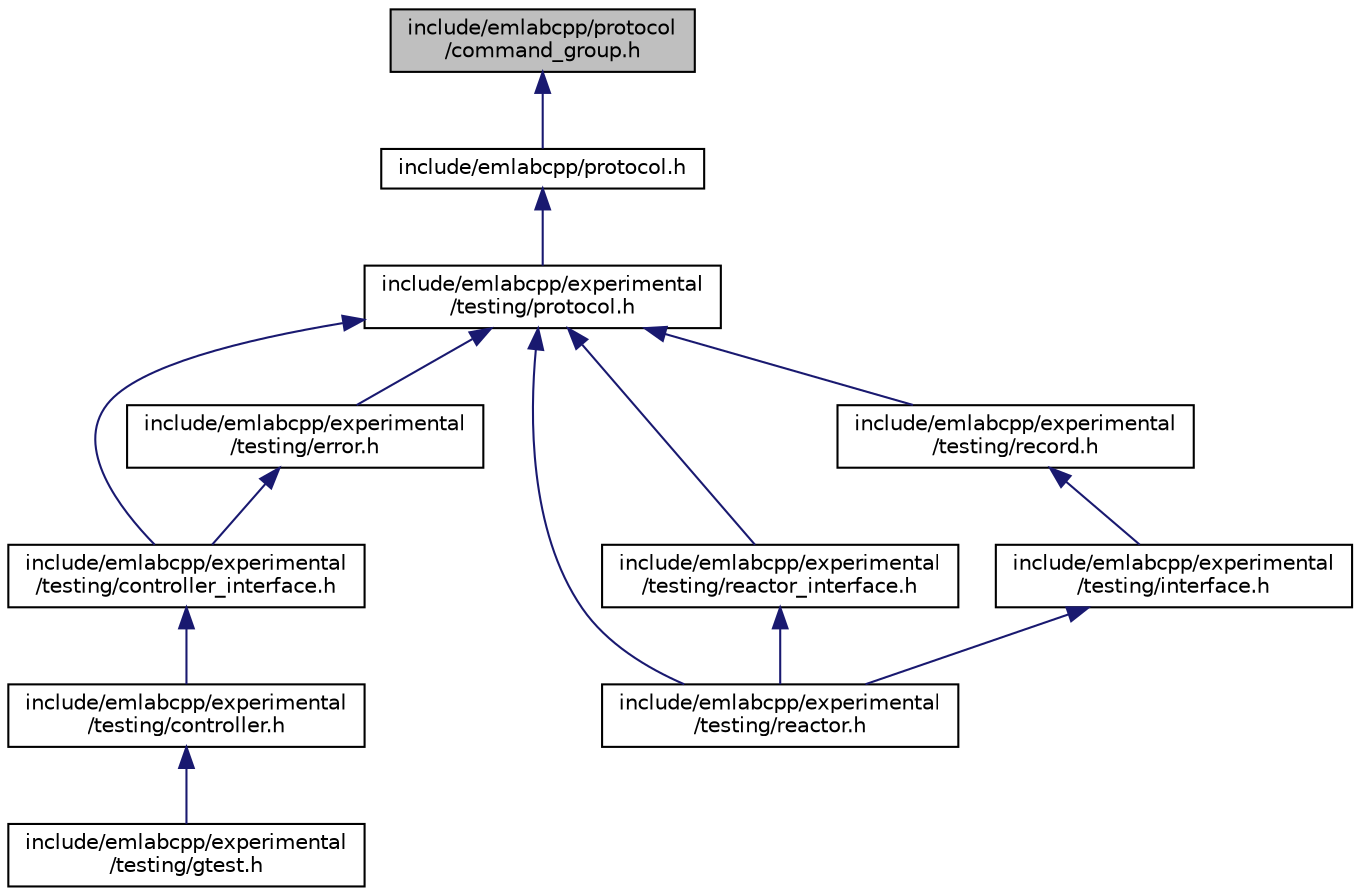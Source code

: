 digraph "include/emlabcpp/protocol/command_group.h"
{
 // LATEX_PDF_SIZE
  edge [fontname="Helvetica",fontsize="10",labelfontname="Helvetica",labelfontsize="10"];
  node [fontname="Helvetica",fontsize="10",shape=record];
  Node1 [label="include/emlabcpp/protocol\l/command_group.h",height=0.2,width=0.4,color="black", fillcolor="grey75", style="filled", fontcolor="black",tooltip=" "];
  Node1 -> Node2 [dir="back",color="midnightblue",fontsize="10",style="solid",fontname="Helvetica"];
  Node2 [label="include/emlabcpp/protocol.h",height=0.2,width=0.4,color="black", fillcolor="white", style="filled",URL="$protocol_8h.html",tooltip=" "];
  Node2 -> Node3 [dir="back",color="midnightblue",fontsize="10",style="solid",fontname="Helvetica"];
  Node3 [label="include/emlabcpp/experimental\l/testing/protocol.h",height=0.2,width=0.4,color="black", fillcolor="white", style="filled",URL="$experimental_2testing_2protocol_8h.html",tooltip=" "];
  Node3 -> Node4 [dir="back",color="midnightblue",fontsize="10",style="solid",fontname="Helvetica"];
  Node4 [label="include/emlabcpp/experimental\l/testing/controller_interface.h",height=0.2,width=0.4,color="black", fillcolor="white", style="filled",URL="$controller__interface_8h.html",tooltip=" "];
  Node4 -> Node5 [dir="back",color="midnightblue",fontsize="10",style="solid",fontname="Helvetica"];
  Node5 [label="include/emlabcpp/experimental\l/testing/controller.h",height=0.2,width=0.4,color="black", fillcolor="white", style="filled",URL="$controller_8h.html",tooltip=" "];
  Node5 -> Node6 [dir="back",color="midnightblue",fontsize="10",style="solid",fontname="Helvetica"];
  Node6 [label="include/emlabcpp/experimental\l/testing/gtest.h",height=0.2,width=0.4,color="black", fillcolor="white", style="filled",URL="$gtest_8h.html",tooltip=" "];
  Node3 -> Node7 [dir="back",color="midnightblue",fontsize="10",style="solid",fontname="Helvetica"];
  Node7 [label="include/emlabcpp/experimental\l/testing/error.h",height=0.2,width=0.4,color="black", fillcolor="white", style="filled",URL="$experimental_2testing_2error_8h.html",tooltip=" "];
  Node7 -> Node4 [dir="back",color="midnightblue",fontsize="10",style="solid",fontname="Helvetica"];
  Node3 -> Node8 [dir="back",color="midnightblue",fontsize="10",style="solid",fontname="Helvetica"];
  Node8 [label="include/emlabcpp/experimental\l/testing/reactor.h",height=0.2,width=0.4,color="black", fillcolor="white", style="filled",URL="$reactor_8h.html",tooltip=" "];
  Node3 -> Node9 [dir="back",color="midnightblue",fontsize="10",style="solid",fontname="Helvetica"];
  Node9 [label="include/emlabcpp/experimental\l/testing/reactor_interface.h",height=0.2,width=0.4,color="black", fillcolor="white", style="filled",URL="$reactor__interface_8h.html",tooltip=" "];
  Node9 -> Node8 [dir="back",color="midnightblue",fontsize="10",style="solid",fontname="Helvetica"];
  Node3 -> Node10 [dir="back",color="midnightblue",fontsize="10",style="solid",fontname="Helvetica"];
  Node10 [label="include/emlabcpp/experimental\l/testing/record.h",height=0.2,width=0.4,color="black", fillcolor="white", style="filled",URL="$record_8h.html",tooltip=" "];
  Node10 -> Node11 [dir="back",color="midnightblue",fontsize="10",style="solid",fontname="Helvetica"];
  Node11 [label="include/emlabcpp/experimental\l/testing/interface.h",height=0.2,width=0.4,color="black", fillcolor="white", style="filled",URL="$interface_8h.html",tooltip=" "];
  Node11 -> Node8 [dir="back",color="midnightblue",fontsize="10",style="solid",fontname="Helvetica"];
}
